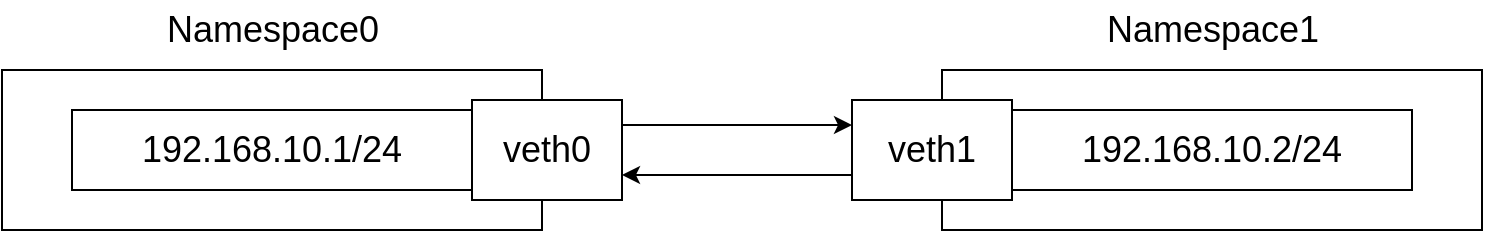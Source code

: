 <mxfile>
    <diagram id="Dp3ySy44UM7mZ52DO20l" name="Page-1">
        <mxGraphModel dx="502" dy="437" grid="1" gridSize="10" guides="1" tooltips="1" connect="1" arrows="1" fold="1" page="1" pageScale="1" pageWidth="850" pageHeight="1100" math="0" shadow="0">
            <root>
                <mxCell id="0"/>
                <mxCell id="1" parent="0"/>
                <mxCell id="2" value="" style="whiteSpace=wrap;html=1;fontSize=18;" vertex="1" parent="1">
                    <mxGeometry x="40" y="145" width="270" height="80" as="geometry"/>
                </mxCell>
                <mxCell id="3" value="Namespace0" style="text;html=1;align=center;verticalAlign=middle;resizable=0;points=[];autosize=1;strokeColor=none;fillColor=none;fontSize=18;" vertex="1" parent="1">
                    <mxGeometry x="115" y="110" width="120" height="30" as="geometry"/>
                </mxCell>
                <mxCell id="4" value="192.168.10.1/24" style="whiteSpace=wrap;html=1;fontSize=18;" vertex="1" parent="1">
                    <mxGeometry x="75" y="165" width="200" height="40" as="geometry"/>
                </mxCell>
                <mxCell id="5" value="" style="whiteSpace=wrap;html=1;fontSize=18;" vertex="1" parent="1">
                    <mxGeometry x="510" y="145" width="270" height="80" as="geometry"/>
                </mxCell>
                <mxCell id="6" value="Namespace1" style="text;html=1;align=center;verticalAlign=middle;resizable=0;points=[];autosize=1;strokeColor=none;fillColor=none;fontSize=18;" vertex="1" parent="1">
                    <mxGeometry x="585" y="110" width="120" height="30" as="geometry"/>
                </mxCell>
                <mxCell id="7" value="192.168.10.2/24" style="whiteSpace=wrap;html=1;fontSize=18;" vertex="1" parent="1">
                    <mxGeometry x="545" y="165" width="200" height="40" as="geometry"/>
                </mxCell>
                <mxCell id="8" value="veth0" style="whiteSpace=wrap;html=1;fontSize=18;" vertex="1" parent="1">
                    <mxGeometry x="275" y="160" width="75" height="50" as="geometry"/>
                </mxCell>
                <mxCell id="9" value="veth1" style="whiteSpace=wrap;html=1;fontSize=18;" vertex="1" parent="1">
                    <mxGeometry x="465" y="160" width="80" height="50" as="geometry"/>
                </mxCell>
                <mxCell id="10" value="" style="endArrow=classic;html=1;fontSize=18;exitX=1;exitY=0.25;exitDx=0;exitDy=0;entryX=0;entryY=0.25;entryDx=0;entryDy=0;" edge="1" parent="1" source="8" target="9">
                    <mxGeometry width="50" height="50" relative="1" as="geometry">
                        <mxPoint x="420" y="335" as="sourcePoint"/>
                        <mxPoint x="470" y="285" as="targetPoint"/>
                    </mxGeometry>
                </mxCell>
                <mxCell id="11" value="" style="endArrow=classic;html=1;fontSize=18;exitX=0;exitY=0.75;exitDx=0;exitDy=0;entryX=1;entryY=0.75;entryDx=0;entryDy=0;" edge="1" parent="1" source="9" target="8">
                    <mxGeometry width="50" height="50" relative="1" as="geometry">
                        <mxPoint x="360" y="185" as="sourcePoint"/>
                        <mxPoint x="350" y="225" as="targetPoint"/>
                    </mxGeometry>
                </mxCell>
            </root>
        </mxGraphModel>
    </diagram>
</mxfile>
